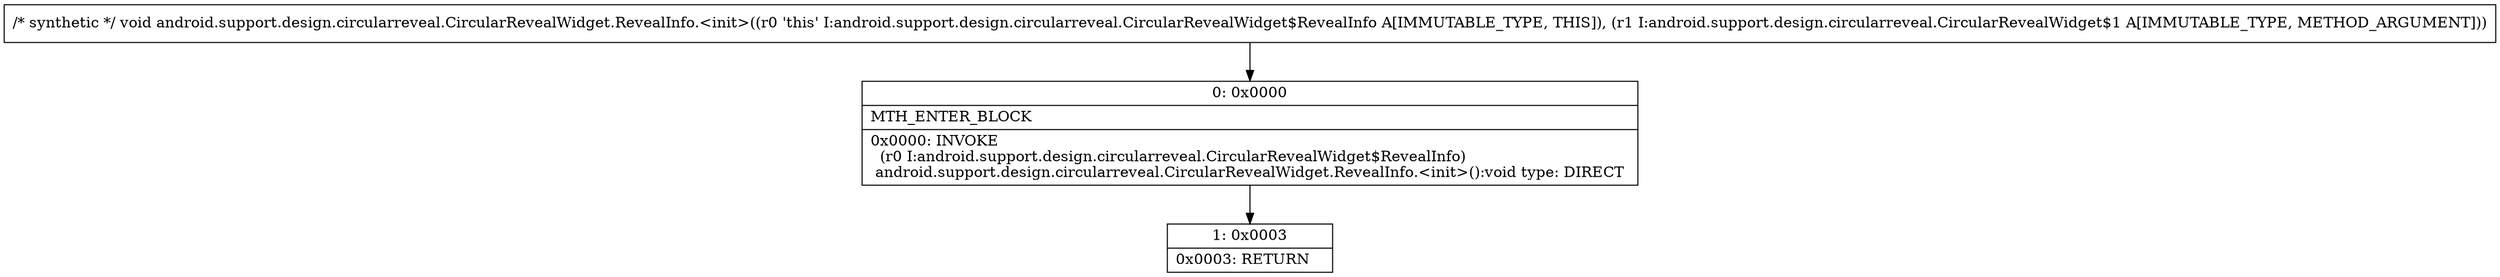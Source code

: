 digraph "CFG forandroid.support.design.circularreveal.CircularRevealWidget.RevealInfo.\<init\>(Landroid\/support\/design\/circularreveal\/CircularRevealWidget$1;)V" {
Node_0 [shape=record,label="{0\:\ 0x0000|MTH_ENTER_BLOCK\l|0x0000: INVOKE  \l  (r0 I:android.support.design.circularreveal.CircularRevealWidget$RevealInfo)\l android.support.design.circularreveal.CircularRevealWidget.RevealInfo.\<init\>():void type: DIRECT \l}"];
Node_1 [shape=record,label="{1\:\ 0x0003|0x0003: RETURN   \l}"];
MethodNode[shape=record,label="{\/* synthetic *\/ void android.support.design.circularreveal.CircularRevealWidget.RevealInfo.\<init\>((r0 'this' I:android.support.design.circularreveal.CircularRevealWidget$RevealInfo A[IMMUTABLE_TYPE, THIS]), (r1 I:android.support.design.circularreveal.CircularRevealWidget$1 A[IMMUTABLE_TYPE, METHOD_ARGUMENT])) }"];
MethodNode -> Node_0;
Node_0 -> Node_1;
}

